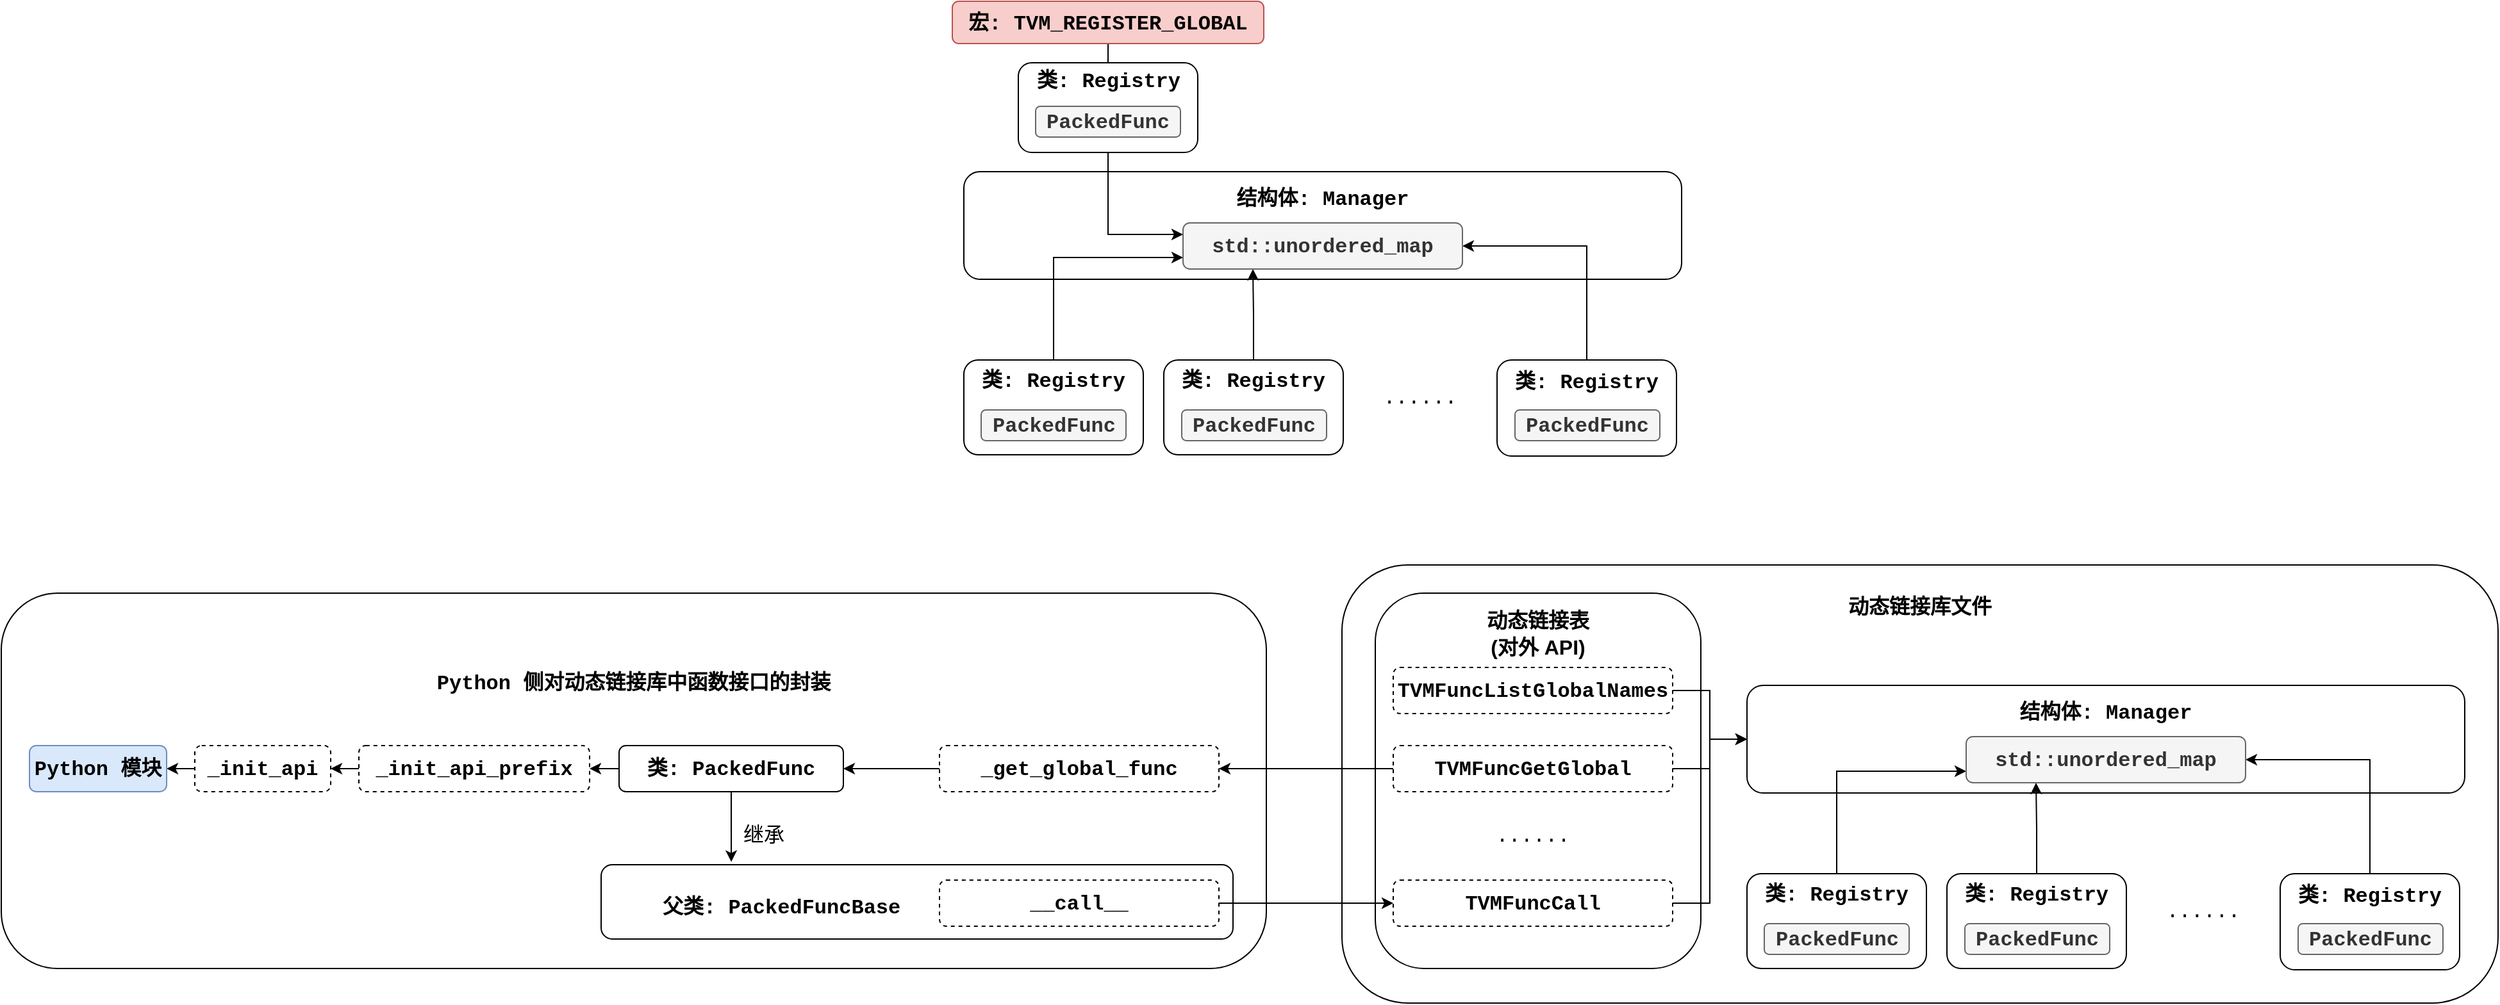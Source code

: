 <mxfile version="15.8.7" type="device"><diagram id="RUOfgBKyNpYkLIqOkIwO" name="Page-1"><mxGraphModel dx="1998" dy="798" grid="0" gridSize="10" guides="1" tooltips="1" connect="1" arrows="1" fold="1" page="0" pageScale="1" pageWidth="827" pageHeight="1169" math="0" shadow="0"><root><mxCell id="0"/><mxCell id="1" parent="0"/><mxCell id="XZ5f8mI4Mujh1ZOiN0r2-22" value="&lt;font style=&quot;font-size: 16px&quot;&gt;&lt;span style=&quot;font-family: &amp;#34;courier new&amp;#34;&quot;&gt;Python 侧对动态链接库中函数接口的封装&lt;br&gt;&lt;/span&gt;&lt;br&gt;&lt;br&gt;&lt;br&gt;&lt;br&gt;&lt;br&gt;&lt;br&gt;&lt;br&gt;&lt;br&gt;&lt;/font&gt;" style="rounded=1;whiteSpace=wrap;html=1;fontStyle=1;fontSize=16;" vertex="1" parent="1"><mxGeometry x="-416" y="671" width="987" height="293" as="geometry"/></mxCell><mxCell id="XZ5f8mI4Mujh1ZOiN0r2-1" value="&lt;font face=&quot;Courier New&quot; style=&quot;font-size: 16px&quot;&gt;动态链接库文件&lt;br&gt;&lt;br&gt;&lt;br&gt;&lt;br&gt;&lt;br&gt;&lt;br&gt;&lt;br&gt;&lt;br&gt;&lt;br&gt;&lt;br&gt;&lt;br&gt;&lt;br&gt;&lt;br&gt;&lt;br&gt;&lt;/font&gt;" style="rounded=1;whiteSpace=wrap;html=1;fontStyle=1;fontSize=16;" vertex="1" parent="1"><mxGeometry x="630" y="649" width="902" height="342" as="geometry"/></mxCell><mxCell id="XZ5f8mI4Mujh1ZOiN0r2-18" value="&lt;font style=&quot;font-size: 16px&quot;&gt;&lt;font face=&quot;courier new&quot;&gt;动态链接表&lt;br&gt;&lt;/font&gt;(对外 API)&lt;br&gt;&lt;br&gt;&lt;br&gt;&lt;br&gt;&lt;br&gt;&lt;br&gt;&lt;br&gt;&lt;br&gt;&lt;br&gt;&lt;br&gt;&lt;br&gt;&lt;br&gt;&lt;br&gt;&lt;/font&gt;" style="rounded=1;whiteSpace=wrap;html=1;fontStyle=1;fontSize=16;" vertex="1" parent="1"><mxGeometry x="656" y="671" width="254" height="293" as="geometry"/></mxCell><mxCell id="JJ1acVinUzNQNVZGO6ff-4" value="&lt;span style=&quot;font-family: &amp;#34;courier new&amp;#34;&quot;&gt;结构体:&amp;nbsp;&lt;/span&gt;&lt;font face=&quot;Courier New&quot; style=&quot;font-size: 16px&quot;&gt;Manager&lt;br&gt;&lt;br&gt;&lt;br&gt;&lt;/font&gt;" style="rounded=1;whiteSpace=wrap;html=1;fontStyle=1;fontSize=16;" parent="1" vertex="1"><mxGeometry x="335" y="342" width="560" height="84" as="geometry"/></mxCell><mxCell id="JJ1acVinUzNQNVZGO6ff-7" style="edgeStyle=orthogonalEdgeStyle;rounded=0;orthogonalLoop=1;jettySize=auto;html=1;entryX=0;entryY=0.75;entryDx=0;entryDy=0;fontFamily=Courier New;fontSize=16;exitX=0.5;exitY=0;exitDx=0;exitDy=0;" parent="1" source="JJ1acVinUzNQNVZGO6ff-1" target="JJ1acVinUzNQNVZGO6ff-6" edge="1"><mxGeometry relative="1" as="geometry"/></mxCell><mxCell id="JJ1acVinUzNQNVZGO6ff-1" value="&lt;span style=&quot;font-family: &amp;#34;courier new&amp;#34;&quot;&gt;类:&amp;nbsp;&lt;/span&gt;&lt;font face=&quot;Courier New&quot; style=&quot;font-size: 16px&quot;&gt;Registry&lt;br&gt;&lt;br&gt;&lt;br&gt;&lt;/font&gt;" style="rounded=1;whiteSpace=wrap;html=1;fontStyle=1;fontSize=16;" parent="1" vertex="1"><mxGeometry x="335" y="489" width="140" height="74" as="geometry"/></mxCell><mxCell id="JJ1acVinUzNQNVZGO6ff-8" style="edgeStyle=orthogonalEdgeStyle;rounded=0;orthogonalLoop=1;jettySize=auto;html=1;entryX=0.25;entryY=1;entryDx=0;entryDy=0;fontFamily=Courier New;fontSize=16;" parent="1" source="JJ1acVinUzNQNVZGO6ff-2" target="JJ1acVinUzNQNVZGO6ff-6" edge="1"><mxGeometry relative="1" as="geometry"/></mxCell><mxCell id="JJ1acVinUzNQNVZGO6ff-2" value="&lt;span style=&quot;font-family: &amp;#34;courier new&amp;#34;&quot;&gt;类:&amp;nbsp;&lt;/span&gt;&lt;font face=&quot;Courier New&quot; style=&quot;font-size: 16px&quot;&gt;Registry&lt;br&gt;&lt;br&gt;&lt;br&gt;&lt;/font&gt;" style="rounded=1;whiteSpace=wrap;html=1;fontStyle=1;fontSize=16;" parent="1" vertex="1"><mxGeometry x="491" y="489" width="140" height="74" as="geometry"/></mxCell><mxCell id="JJ1acVinUzNQNVZGO6ff-9" style="edgeStyle=orthogonalEdgeStyle;rounded=0;orthogonalLoop=1;jettySize=auto;html=1;entryX=1;entryY=0.5;entryDx=0;entryDy=0;fontFamily=Courier New;fontSize=16;exitX=0.5;exitY=0;exitDx=0;exitDy=0;" parent="1" source="JJ1acVinUzNQNVZGO6ff-3" target="JJ1acVinUzNQNVZGO6ff-6" edge="1"><mxGeometry relative="1" as="geometry"/></mxCell><mxCell id="JJ1acVinUzNQNVZGO6ff-3" value="&lt;span style=&quot;font-family: &amp;#34;courier new&amp;#34;&quot;&gt;类:&amp;nbsp;&lt;/span&gt;&lt;font face=&quot;Courier New&quot; style=&quot;font-size: 16px&quot;&gt;Registry&lt;br&gt;&lt;br&gt;&lt;br&gt;&lt;/font&gt;" style="rounded=1;whiteSpace=wrap;html=1;fontStyle=1;fontSize=16;" parent="1" vertex="1"><mxGeometry x="751" y="489" width="140" height="75" as="geometry"/></mxCell><mxCell id="JJ1acVinUzNQNVZGO6ff-6" value="&lt;font face=&quot;Courier New&quot; style=&quot;font-size: 16px&quot;&gt;std::unordered_map&lt;/font&gt;" style="rounded=1;whiteSpace=wrap;html=1;fontStyle=1;fontSize=16;fillColor=#f5f5f5;fontColor=#333333;strokeColor=#666666;" parent="1" vertex="1"><mxGeometry x="506" y="382" width="218" height="36" as="geometry"/></mxCell><mxCell id="JJ1acVinUzNQNVZGO6ff-10" value="......" style="text;html=1;strokeColor=none;fillColor=none;align=center;verticalAlign=middle;whiteSpace=wrap;rounded=0;fontFamily=Courier New;fontSize=16;" parent="1" vertex="1"><mxGeometry x="661" y="504" width="60" height="30" as="geometry"/></mxCell><mxCell id="JJ1acVinUzNQNVZGO6ff-13" style="edgeStyle=orthogonalEdgeStyle;rounded=0;orthogonalLoop=1;jettySize=auto;html=1;entryX=0;entryY=0.25;entryDx=0;entryDy=0;fontFamily=Courier New;fontSize=16;" parent="1" source="JJ1acVinUzNQNVZGO6ff-11" target="JJ1acVinUzNQNVZGO6ff-6" edge="1"><mxGeometry relative="1" as="geometry"/></mxCell><mxCell id="JJ1acVinUzNQNVZGO6ff-11" value="&lt;font face=&quot;Courier New&quot; style=&quot;font-size: 16px&quot;&gt;宏: TVM_REGISTER_GLOBAL&lt;/font&gt;" style="rounded=1;whiteSpace=wrap;html=1;fontStyle=1;fontSize=16;fillColor=#f8cecc;strokeColor=#b85450;" parent="1" vertex="1"><mxGeometry x="326" y="209" width="243" height="33" as="geometry"/></mxCell><mxCell id="JJ1acVinUzNQNVZGO6ff-12" value="&lt;font face=&quot;Courier New&quot; style=&quot;font-size: 16px&quot;&gt;类: Registry&lt;br&gt;&lt;br&gt;&lt;br&gt;&lt;/font&gt;" style="rounded=1;whiteSpace=wrap;html=1;fontStyle=1;fontSize=16;" parent="1" vertex="1"><mxGeometry x="377.5" y="257" width="140" height="70" as="geometry"/></mxCell><mxCell id="JJ1acVinUzNQNVZGO6ff-14" value="&lt;font face=&quot;Courier New&quot;&gt;PackedFunc&lt;/font&gt;" style="rounded=1;whiteSpace=wrap;html=1;fontStyle=1;fontSize=16;fillColor=#f5f5f5;fontColor=#333333;strokeColor=#666666;" parent="1" vertex="1"><mxGeometry x="391" y="291" width="113" height="24" as="geometry"/></mxCell><mxCell id="JJ1acVinUzNQNVZGO6ff-15" value="&lt;font face=&quot;Courier New&quot;&gt;PackedFunc&lt;/font&gt;" style="rounded=1;whiteSpace=wrap;html=1;fontStyle=1;fontSize=16;fillColor=#f5f5f5;fontColor=#333333;strokeColor=#666666;" parent="1" vertex="1"><mxGeometry x="348.5" y="528" width="113" height="24" as="geometry"/></mxCell><mxCell id="JJ1acVinUzNQNVZGO6ff-16" value="&lt;font face=&quot;Courier New&quot;&gt;PackedFunc&lt;/font&gt;" style="rounded=1;whiteSpace=wrap;html=1;fontStyle=1;fontSize=16;fillColor=#f5f5f5;fontColor=#333333;strokeColor=#666666;" parent="1" vertex="1"><mxGeometry x="505" y="528" width="113" height="24" as="geometry"/></mxCell><mxCell id="JJ1acVinUzNQNVZGO6ff-17" value="&lt;font face=&quot;Courier New&quot;&gt;PackedFunc&lt;/font&gt;" style="rounded=1;whiteSpace=wrap;html=1;fontStyle=1;fontSize=16;fillColor=#f5f5f5;fontColor=#333333;strokeColor=#666666;" parent="1" vertex="1"><mxGeometry x="765" y="528" width="113" height="24" as="geometry"/></mxCell><mxCell id="XZ5f8mI4Mujh1ZOiN0r2-19" style="edgeStyle=orthogonalEdgeStyle;rounded=0;orthogonalLoop=1;jettySize=auto;html=1;entryX=0;entryY=0.5;entryDx=0;entryDy=0;" edge="1" parent="1" source="XZ5f8mI4Mujh1ZOiN0r2-2" target="XZ5f8mI4Mujh1ZOiN0r2-6"><mxGeometry relative="1" as="geometry"/></mxCell><mxCell id="XZ5f8mI4Mujh1ZOiN0r2-2" value="&lt;font face=&quot;Courier New&quot;&gt;TVMFuncListGlobalNames&lt;/font&gt;" style="rounded=1;whiteSpace=wrap;html=1;fontStyle=1;fontSize=16;dashed=1;" vertex="1" parent="1"><mxGeometry x="670" y="729" width="218" height="36" as="geometry"/></mxCell><mxCell id="XZ5f8mI4Mujh1ZOiN0r2-20" style="edgeStyle=orthogonalEdgeStyle;rounded=0;orthogonalLoop=1;jettySize=auto;html=1;entryX=0;entryY=0.5;entryDx=0;entryDy=0;" edge="1" parent="1" source="XZ5f8mI4Mujh1ZOiN0r2-3" target="XZ5f8mI4Mujh1ZOiN0r2-6"><mxGeometry relative="1" as="geometry"/></mxCell><mxCell id="XZ5f8mI4Mujh1ZOiN0r2-24" style="edgeStyle=orthogonalEdgeStyle;rounded=0;orthogonalLoop=1;jettySize=auto;html=1;" edge="1" parent="1" source="XZ5f8mI4Mujh1ZOiN0r2-3" target="XZ5f8mI4Mujh1ZOiN0r2-23"><mxGeometry relative="1" as="geometry"/></mxCell><mxCell id="XZ5f8mI4Mujh1ZOiN0r2-3" value="&lt;font face=&quot;Courier New&quot;&gt;TVMFuncGetGlobal&lt;/font&gt;" style="rounded=1;whiteSpace=wrap;html=1;fontStyle=1;fontSize=16;dashed=1;" vertex="1" parent="1"><mxGeometry x="670" y="790" width="218" height="36" as="geometry"/></mxCell><mxCell id="XZ5f8mI4Mujh1ZOiN0r2-21" style="edgeStyle=orthogonalEdgeStyle;rounded=0;orthogonalLoop=1;jettySize=auto;html=1;entryX=0;entryY=0.5;entryDx=0;entryDy=0;" edge="1" parent="1" source="XZ5f8mI4Mujh1ZOiN0r2-4" target="XZ5f8mI4Mujh1ZOiN0r2-6"><mxGeometry relative="1" as="geometry"/></mxCell><mxCell id="XZ5f8mI4Mujh1ZOiN0r2-4" value="&lt;font face=&quot;Courier New&quot;&gt;TVMFuncCall&lt;/font&gt;" style="rounded=1;whiteSpace=wrap;html=1;fontStyle=1;fontSize=16;dashed=1;" vertex="1" parent="1"><mxGeometry x="670" y="895" width="218" height="36" as="geometry"/></mxCell><mxCell id="XZ5f8mI4Mujh1ZOiN0r2-5" value="......" style="text;html=1;strokeColor=none;fillColor=none;align=center;verticalAlign=middle;whiteSpace=wrap;rounded=0;fontFamily=Courier New;fontSize=16;" vertex="1" parent="1"><mxGeometry x="749" y="846" width="60" height="30" as="geometry"/></mxCell><mxCell id="XZ5f8mI4Mujh1ZOiN0r2-6" value="&lt;span style=&quot;font-family: &amp;#34;courier new&amp;#34;&quot;&gt;结构体:&amp;nbsp;&lt;/span&gt;&lt;font face=&quot;Courier New&quot; style=&quot;font-size: 16px&quot;&gt;Manager&lt;br&gt;&lt;br&gt;&lt;br&gt;&lt;/font&gt;" style="rounded=1;whiteSpace=wrap;html=1;fontStyle=1;fontSize=16;" vertex="1" parent="1"><mxGeometry x="946" y="743" width="560" height="84" as="geometry"/></mxCell><mxCell id="XZ5f8mI4Mujh1ZOiN0r2-7" style="edgeStyle=orthogonalEdgeStyle;rounded=0;orthogonalLoop=1;jettySize=auto;html=1;entryX=0;entryY=0.75;entryDx=0;entryDy=0;fontFamily=Courier New;fontSize=16;exitX=0.5;exitY=0;exitDx=0;exitDy=0;" edge="1" parent="1" source="XZ5f8mI4Mujh1ZOiN0r2-8" target="XZ5f8mI4Mujh1ZOiN0r2-13"><mxGeometry relative="1" as="geometry"/></mxCell><mxCell id="XZ5f8mI4Mujh1ZOiN0r2-8" value="&lt;span style=&quot;font-family: &amp;#34;courier new&amp;#34;&quot;&gt;类:&amp;nbsp;&lt;/span&gt;&lt;font face=&quot;Courier New&quot; style=&quot;font-size: 16px&quot;&gt;Registry&lt;br&gt;&lt;br&gt;&lt;br&gt;&lt;/font&gt;" style="rounded=1;whiteSpace=wrap;html=1;fontStyle=1;fontSize=16;" vertex="1" parent="1"><mxGeometry x="946" y="890" width="140" height="74" as="geometry"/></mxCell><mxCell id="XZ5f8mI4Mujh1ZOiN0r2-9" style="edgeStyle=orthogonalEdgeStyle;rounded=0;orthogonalLoop=1;jettySize=auto;html=1;entryX=0.25;entryY=1;entryDx=0;entryDy=0;fontFamily=Courier New;fontSize=16;" edge="1" parent="1" source="XZ5f8mI4Mujh1ZOiN0r2-10" target="XZ5f8mI4Mujh1ZOiN0r2-13"><mxGeometry relative="1" as="geometry"/></mxCell><mxCell id="XZ5f8mI4Mujh1ZOiN0r2-10" value="&lt;span style=&quot;font-family: &amp;#34;courier new&amp;#34;&quot;&gt;类:&amp;nbsp;&lt;/span&gt;&lt;font face=&quot;Courier New&quot; style=&quot;font-size: 16px&quot;&gt;Registry&lt;br&gt;&lt;br&gt;&lt;br&gt;&lt;/font&gt;" style="rounded=1;whiteSpace=wrap;html=1;fontStyle=1;fontSize=16;" vertex="1" parent="1"><mxGeometry x="1102" y="890" width="140" height="74" as="geometry"/></mxCell><mxCell id="XZ5f8mI4Mujh1ZOiN0r2-11" style="edgeStyle=orthogonalEdgeStyle;rounded=0;orthogonalLoop=1;jettySize=auto;html=1;entryX=1;entryY=0.5;entryDx=0;entryDy=0;fontFamily=Courier New;fontSize=16;exitX=0.5;exitY=0;exitDx=0;exitDy=0;" edge="1" parent="1" source="XZ5f8mI4Mujh1ZOiN0r2-12" target="XZ5f8mI4Mujh1ZOiN0r2-13"><mxGeometry relative="1" as="geometry"/></mxCell><mxCell id="XZ5f8mI4Mujh1ZOiN0r2-12" value="&lt;span style=&quot;font-family: &amp;#34;courier new&amp;#34;&quot;&gt;类:&amp;nbsp;&lt;/span&gt;&lt;font face=&quot;Courier New&quot; style=&quot;font-size: 16px&quot;&gt;Registry&lt;br&gt;&lt;br&gt;&lt;br&gt;&lt;/font&gt;" style="rounded=1;whiteSpace=wrap;html=1;fontStyle=1;fontSize=16;" vertex="1" parent="1"><mxGeometry x="1362" y="890" width="140" height="75" as="geometry"/></mxCell><mxCell id="XZ5f8mI4Mujh1ZOiN0r2-13" value="&lt;font face=&quot;Courier New&quot; style=&quot;font-size: 16px&quot;&gt;std::unordered_map&lt;/font&gt;" style="rounded=1;whiteSpace=wrap;html=1;fontStyle=1;fontSize=16;fillColor=#f5f5f5;fontColor=#333333;strokeColor=#666666;" vertex="1" parent="1"><mxGeometry x="1117" y="783" width="218" height="36" as="geometry"/></mxCell><mxCell id="XZ5f8mI4Mujh1ZOiN0r2-14" value="......" style="text;html=1;strokeColor=none;fillColor=none;align=center;verticalAlign=middle;whiteSpace=wrap;rounded=0;fontFamily=Courier New;fontSize=16;" vertex="1" parent="1"><mxGeometry x="1272" y="905" width="60" height="30" as="geometry"/></mxCell><mxCell id="XZ5f8mI4Mujh1ZOiN0r2-15" value="&lt;font face=&quot;Courier New&quot;&gt;PackedFunc&lt;/font&gt;" style="rounded=1;whiteSpace=wrap;html=1;fontStyle=1;fontSize=16;fillColor=#f5f5f5;fontColor=#333333;strokeColor=#666666;" vertex="1" parent="1"><mxGeometry x="959.5" y="929" width="113" height="24" as="geometry"/></mxCell><mxCell id="XZ5f8mI4Mujh1ZOiN0r2-16" value="&lt;font face=&quot;Courier New&quot;&gt;PackedFunc&lt;/font&gt;" style="rounded=1;whiteSpace=wrap;html=1;fontStyle=1;fontSize=16;fillColor=#f5f5f5;fontColor=#333333;strokeColor=#666666;" vertex="1" parent="1"><mxGeometry x="1116" y="929" width="113" height="24" as="geometry"/></mxCell><mxCell id="XZ5f8mI4Mujh1ZOiN0r2-17" value="&lt;font face=&quot;Courier New&quot;&gt;PackedFunc&lt;/font&gt;" style="rounded=1;whiteSpace=wrap;html=1;fontStyle=1;fontSize=16;fillColor=#f5f5f5;fontColor=#333333;strokeColor=#666666;" vertex="1" parent="1"><mxGeometry x="1376" y="929" width="113" height="24" as="geometry"/></mxCell><mxCell id="XZ5f8mI4Mujh1ZOiN0r2-26" style="edgeStyle=orthogonalEdgeStyle;rounded=0;orthogonalLoop=1;jettySize=auto;html=1;" edge="1" parent="1" source="XZ5f8mI4Mujh1ZOiN0r2-23" target="XZ5f8mI4Mujh1ZOiN0r2-25"><mxGeometry relative="1" as="geometry"/></mxCell><mxCell id="XZ5f8mI4Mujh1ZOiN0r2-23" value="&lt;font face=&quot;Courier New&quot;&gt;_get_global_func&lt;/font&gt;" style="rounded=1;whiteSpace=wrap;html=1;fontStyle=1;fontSize=16;dashed=1;" vertex="1" parent="1"><mxGeometry x="316" y="790" width="218" height="36" as="geometry"/></mxCell><mxCell id="XZ5f8mI4Mujh1ZOiN0r2-36" style="edgeStyle=orthogonalEdgeStyle;rounded=0;orthogonalLoop=1;jettySize=auto;html=1;entryX=0.206;entryY=-0.038;entryDx=0;entryDy=0;entryPerimeter=0;" edge="1" parent="1" source="XZ5f8mI4Mujh1ZOiN0r2-25" target="XZ5f8mI4Mujh1ZOiN0r2-27"><mxGeometry relative="1" as="geometry"/></mxCell><mxCell id="XZ5f8mI4Mujh1ZOiN0r2-39" style="edgeStyle=orthogonalEdgeStyle;rounded=0;orthogonalLoop=1;jettySize=auto;html=1;entryX=1;entryY=0.5;entryDx=0;entryDy=0;" edge="1" parent="1" source="XZ5f8mI4Mujh1ZOiN0r2-25" target="XZ5f8mI4Mujh1ZOiN0r2-38"><mxGeometry relative="1" as="geometry"/></mxCell><mxCell id="XZ5f8mI4Mujh1ZOiN0r2-25" value="&lt;span style=&quot;font-family: &amp;#34;courier new&amp;#34;&quot;&gt;类: PackedFunc&lt;/span&gt;&lt;font face=&quot;Courier New&quot; style=&quot;font-size: 16px&quot;&gt;&lt;br&gt;&lt;/font&gt;" style="rounded=1;whiteSpace=wrap;html=1;fontStyle=1;fontSize=16;" vertex="1" parent="1"><mxGeometry x="66" y="790" width="175" height="36" as="geometry"/></mxCell><mxCell id="XZ5f8mI4Mujh1ZOiN0r2-27" value="&lt;font face=&quot;Courier New&quot; style=&quot;font-size: 16px&quot;&gt;&lt;br&gt;&lt;/font&gt;" style="rounded=1;whiteSpace=wrap;html=1;fontStyle=1;fontSize=16;" vertex="1" parent="1"><mxGeometry x="52" y="883" width="493" height="58" as="geometry"/></mxCell><mxCell id="XZ5f8mI4Mujh1ZOiN0r2-31" style="edgeStyle=orthogonalEdgeStyle;rounded=0;orthogonalLoop=1;jettySize=auto;html=1;" edge="1" parent="1" source="XZ5f8mI4Mujh1ZOiN0r2-29" target="XZ5f8mI4Mujh1ZOiN0r2-4"><mxGeometry relative="1" as="geometry"/></mxCell><mxCell id="XZ5f8mI4Mujh1ZOiN0r2-29" value="&lt;font face=&quot;Courier New&quot;&gt;__call__&lt;/font&gt;" style="rounded=1;whiteSpace=wrap;html=1;fontStyle=1;fontSize=16;dashed=1;" vertex="1" parent="1"><mxGeometry x="316" y="895" width="218" height="36" as="geometry"/></mxCell><mxCell id="XZ5f8mI4Mujh1ZOiN0r2-33" value="继承" style="text;html=1;strokeColor=none;fillColor=none;align=center;verticalAlign=middle;whiteSpace=wrap;rounded=0;fontFamily=Courier New;fontSize=16;" vertex="1" parent="1"><mxGeometry x="149" y="846" width="60" height="30" as="geometry"/></mxCell><mxCell id="XZ5f8mI4Mujh1ZOiN0r2-35" value="&lt;meta charset=&quot;utf-8&quot;&gt;&lt;span style=&quot;color: rgb(0, 0, 0); font-family: &amp;quot;courier new&amp;quot;; font-size: 16px; font-style: normal; font-weight: 700; letter-spacing: normal; text-align: center; text-indent: 0px; text-transform: none; word-spacing: 0px; background-color: rgb(255, 255, 255); display: inline; float: none;&quot;&gt;父类: PackedFuncBase&lt;/span&gt;" style="text;whiteSpace=wrap;html=1;" vertex="1" parent="1"><mxGeometry x="98" y="901.004" width="206" height="28" as="geometry"/></mxCell><mxCell id="XZ5f8mI4Mujh1ZOiN0r2-42" style="edgeStyle=orthogonalEdgeStyle;rounded=0;orthogonalLoop=1;jettySize=auto;html=1;" edge="1" parent="1" source="XZ5f8mI4Mujh1ZOiN0r2-37" target="XZ5f8mI4Mujh1ZOiN0r2-41"><mxGeometry relative="1" as="geometry"/></mxCell><mxCell id="XZ5f8mI4Mujh1ZOiN0r2-37" value="&lt;font style=&quot;font-size: 16px&quot;&gt;&lt;font face=&quot;courier new&quot;&gt;_init_api&lt;/font&gt;&lt;br&gt;&lt;/font&gt;" style="rounded=1;whiteSpace=wrap;html=1;fontStyle=1;fontSize=16;dashed=1;" vertex="1" parent="1"><mxGeometry x="-265" y="790" width="106" height="36" as="geometry"/></mxCell><mxCell id="XZ5f8mI4Mujh1ZOiN0r2-40" style="edgeStyle=orthogonalEdgeStyle;rounded=0;orthogonalLoop=1;jettySize=auto;html=1;entryX=1;entryY=0.5;entryDx=0;entryDy=0;" edge="1" parent="1" source="XZ5f8mI4Mujh1ZOiN0r2-38" target="XZ5f8mI4Mujh1ZOiN0r2-37"><mxGeometry relative="1" as="geometry"/></mxCell><mxCell id="XZ5f8mI4Mujh1ZOiN0r2-38" value="&lt;font style=&quot;font-size: 16px&quot;&gt;&lt;font face=&quot;courier new&quot;&gt;_init_api_prefix&lt;/font&gt;&lt;br&gt;&lt;/font&gt;" style="rounded=1;whiteSpace=wrap;html=1;fontStyle=1;fontSize=16;dashed=1;" vertex="1" parent="1"><mxGeometry x="-137" y="790" width="180" height="36" as="geometry"/></mxCell><mxCell id="XZ5f8mI4Mujh1ZOiN0r2-41" value="&lt;span style=&quot;font-family: &amp;#34;courier new&amp;#34;&quot;&gt;Python 模块&lt;/span&gt;&lt;font face=&quot;Courier New&quot; style=&quot;font-size: 16px&quot;&gt;&lt;br&gt;&lt;/font&gt;" style="rounded=1;whiteSpace=wrap;html=1;fontStyle=1;fontSize=16;fillColor=#dae8fc;strokeColor=#6c8ebf;" vertex="1" parent="1"><mxGeometry x="-394" y="790" width="107" height="36" as="geometry"/></mxCell></root></mxGraphModel></diagram></mxfile>